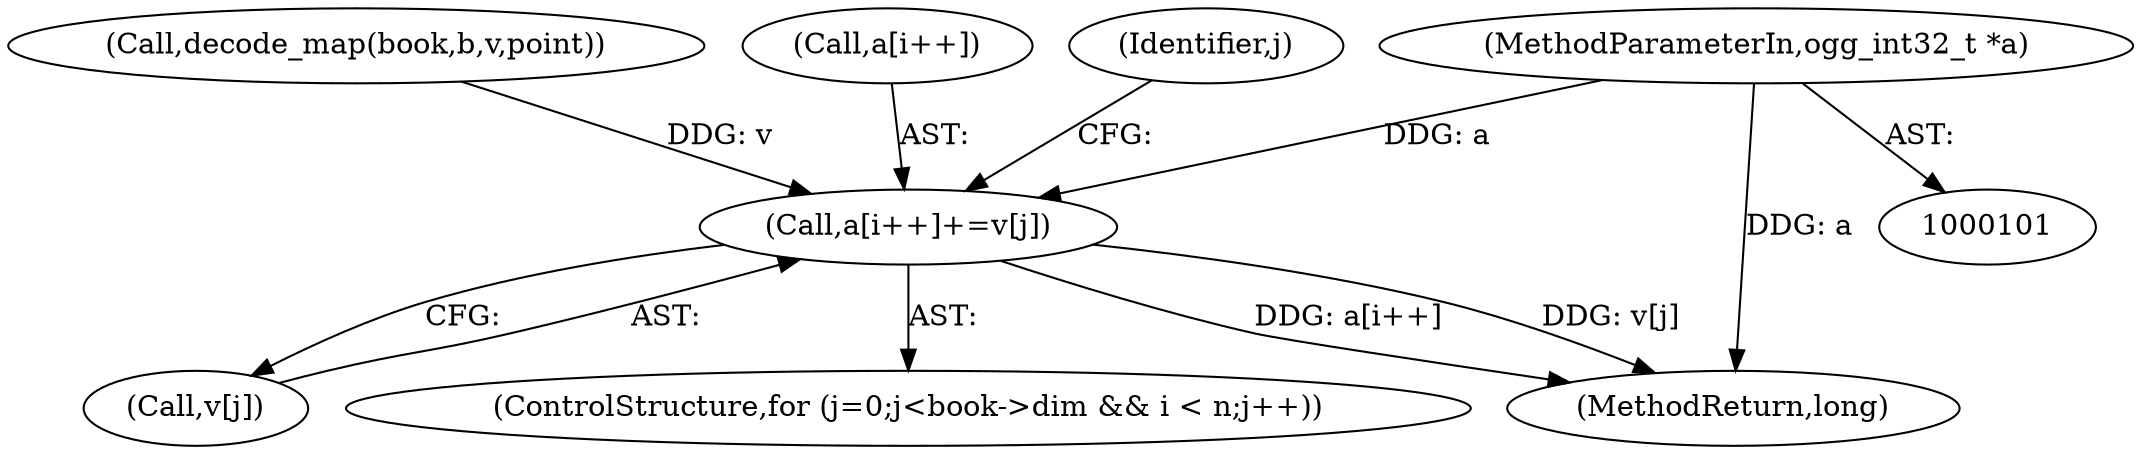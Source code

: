 digraph "0_Android_eeb4e45d5683f88488c083ecf142dc89bc3f0b47_4@pointer" {
"1000103" [label="(MethodParameterIn,ogg_int32_t *a)"];
"1000161" [label="(Call,a[i++]+=v[j])"];
"1000138" [label="(Call,decode_map(book,b,v,point))"];
"1000162" [label="(Call,a[i++])"];
"1000161" [label="(Call,a[i++]+=v[j])"];
"1000166" [label="(Call,v[j])"];
"1000146" [label="(ControlStructure,for (j=0;j<book->dim && i < n;j++))"];
"1000103" [label="(MethodParameterIn,ogg_int32_t *a)"];
"1000171" [label="(MethodReturn,long)"];
"1000160" [label="(Identifier,j)"];
"1000103" -> "1000101"  [label="AST: "];
"1000103" -> "1000171"  [label="DDG: a"];
"1000103" -> "1000161"  [label="DDG: a"];
"1000161" -> "1000146"  [label="AST: "];
"1000161" -> "1000166"  [label="CFG: "];
"1000162" -> "1000161"  [label="AST: "];
"1000166" -> "1000161"  [label="AST: "];
"1000160" -> "1000161"  [label="CFG: "];
"1000161" -> "1000171"  [label="DDG: a[i++]"];
"1000161" -> "1000171"  [label="DDG: v[j]"];
"1000138" -> "1000161"  [label="DDG: v"];
}
